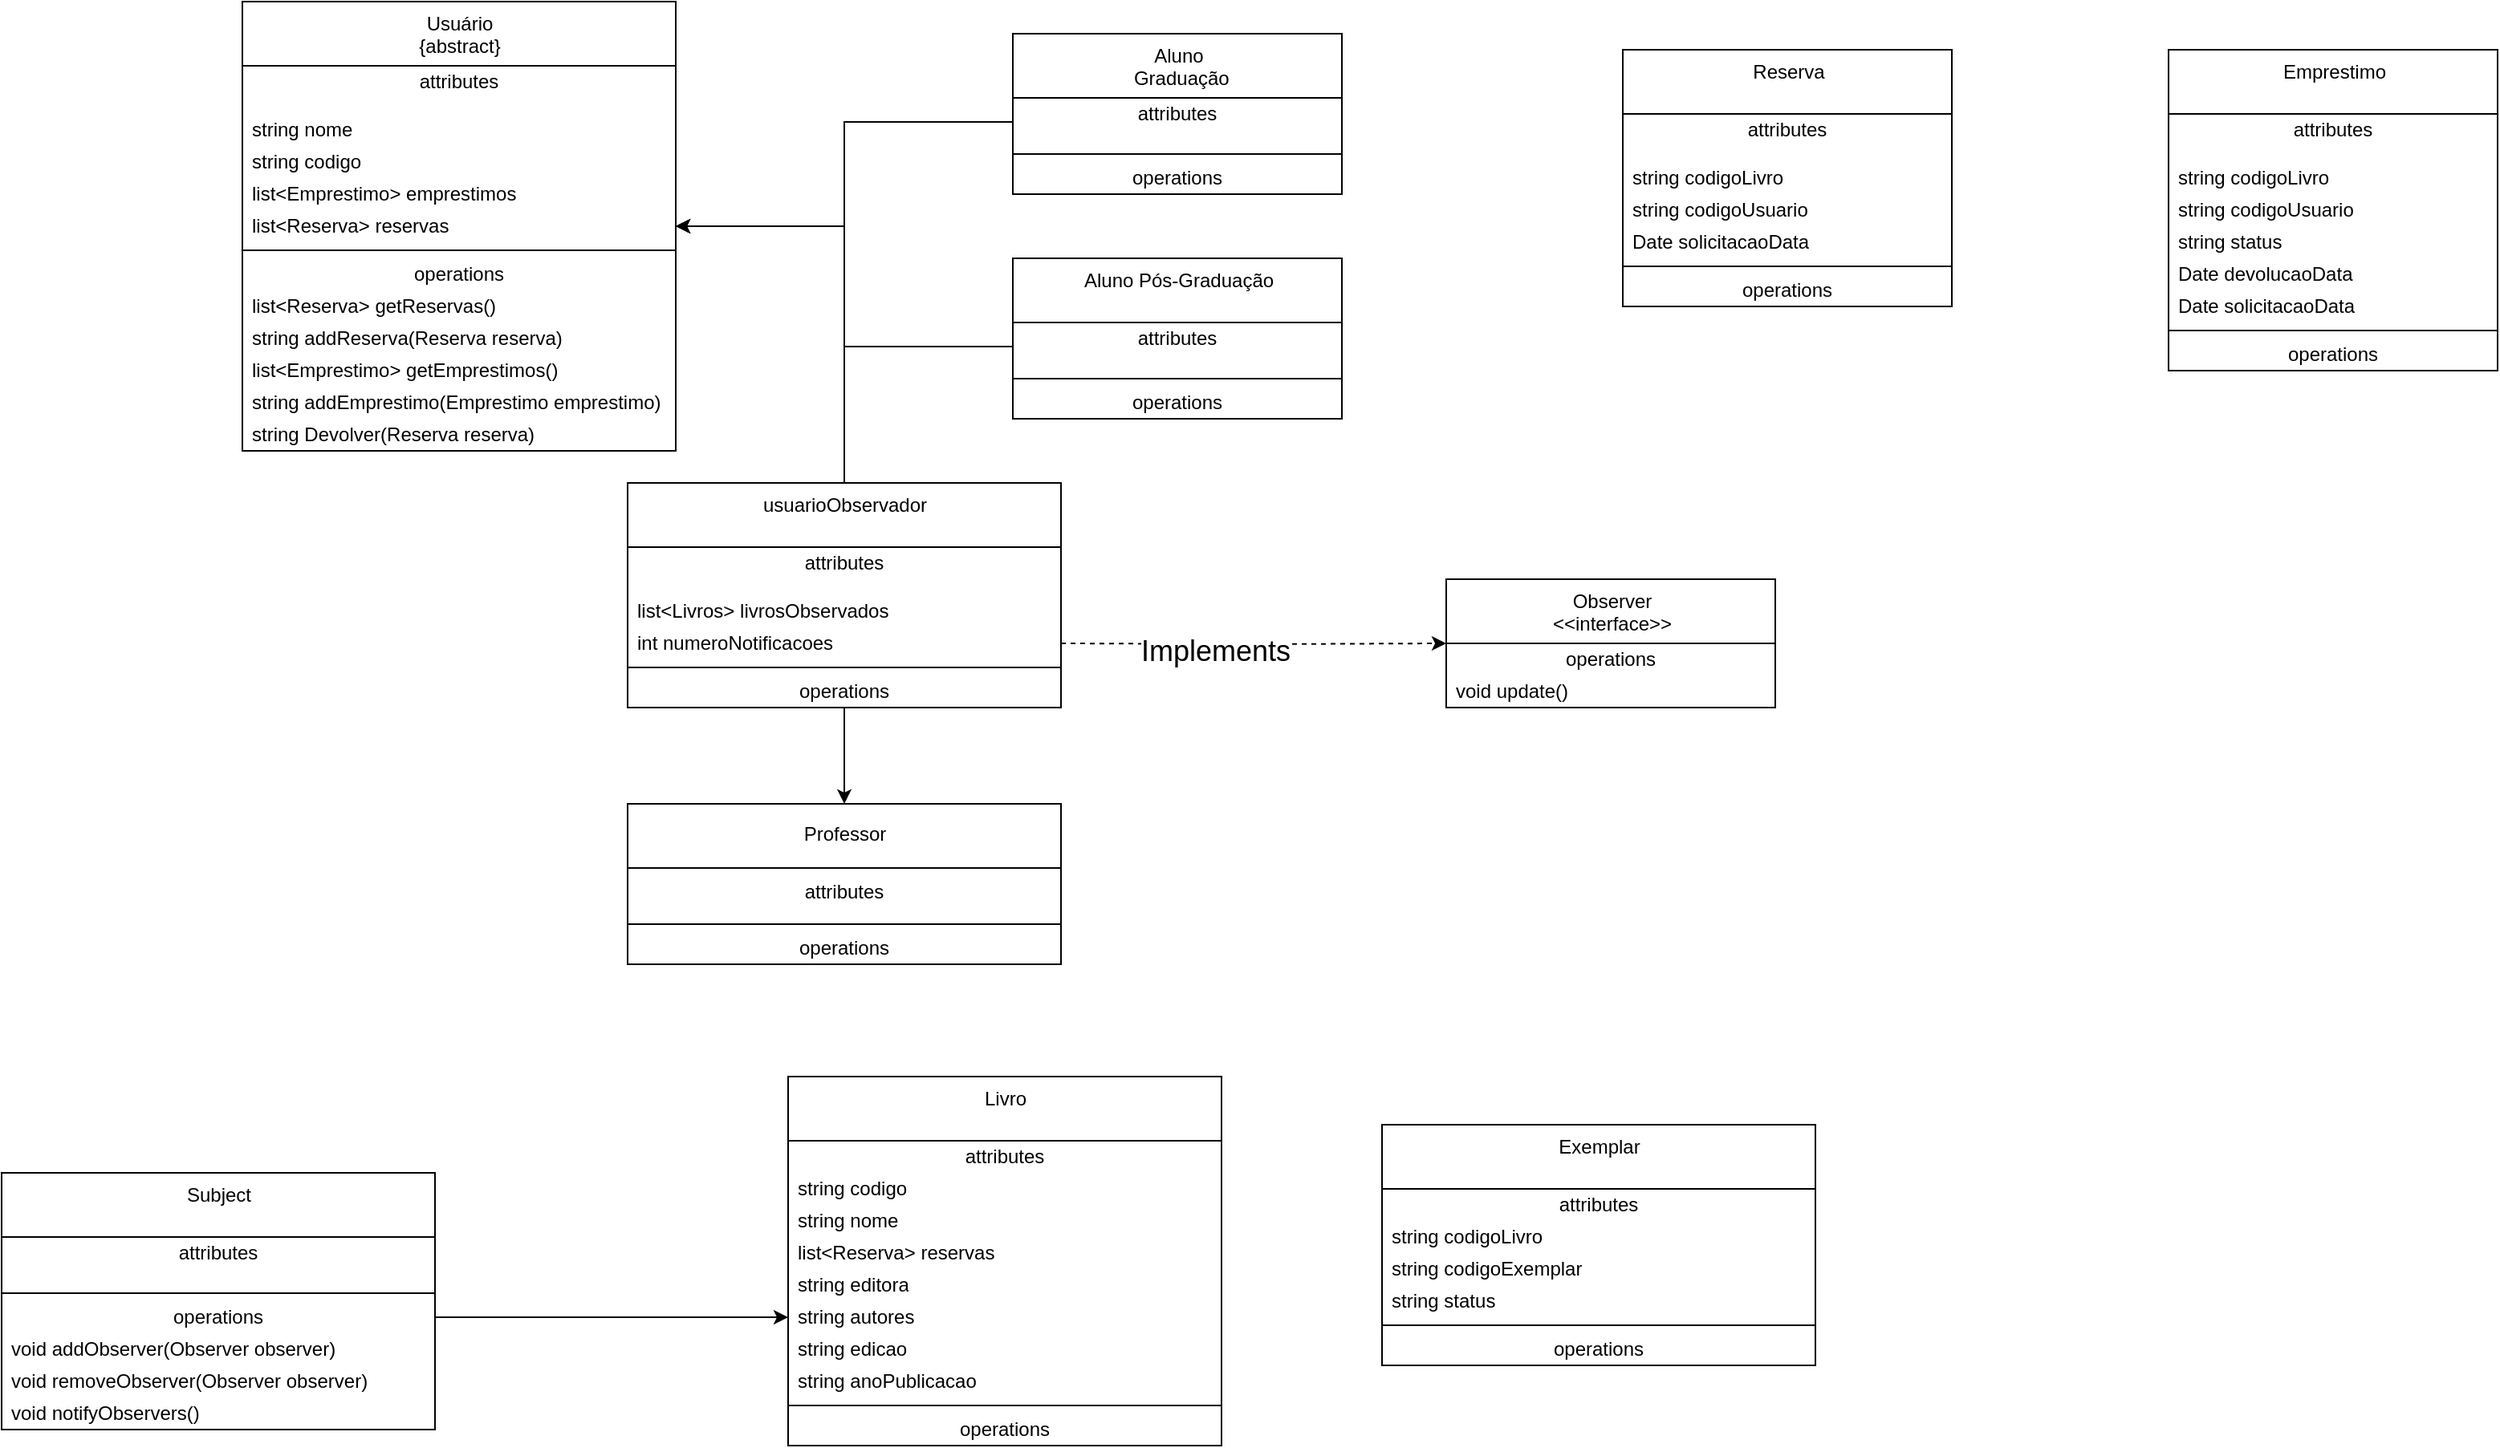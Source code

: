 <mxfile version="20.6.0" type="device"><diagram id="4k-TnC5SBQn-y1mcGVg1" name="Page-1"><mxGraphModel dx="2090" dy="607" grid="1" gridSize="10" guides="1" tooltips="1" connect="1" arrows="1" fold="1" page="1" pageScale="1" pageWidth="850" pageHeight="1100" math="0" shadow="0"><root><mxCell id="0"/><mxCell id="1" parent="0"/><mxCell id="8vR74GhuwaB9tkMfhuag-8" value="&lt;div&gt;Usuário&lt;/div&gt;&lt;div&gt;{abstract}&lt;br&gt;&lt;/div&gt;" style="swimlane;fontStyle=0;align=center;verticalAlign=top;childLayout=stackLayout;horizontal=1;startSize=40;horizontalStack=0;resizeParent=1;resizeParentMax=0;resizeLast=0;collapsible=0;marginBottom=0;html=1;swimlaneLine=1;strokeColor=default;fillColor=default;" parent="1" vertex="1"><mxGeometry x="100" y="80" width="270" height="280" as="geometry"/></mxCell><mxCell id="8vR74GhuwaB9tkMfhuag-9" value="&lt;div&gt;attributes&lt;/div&gt;&lt;div&gt;&lt;br&gt;&lt;/div&gt;&lt;div&gt;&lt;br&gt;&lt;/div&gt;&lt;div&gt;&lt;br&gt;&lt;/div&gt;&lt;div&gt;&lt;br&gt;&lt;/div&gt;" style="text;html=1;strokeColor=none;fillColor=none;align=center;verticalAlign=middle;spacingLeft=4;spacingRight=4;overflow=hidden;rotatable=0;points=[[0,0.5],[1,0.5]];portConstraint=eastwest;" parent="8vR74GhuwaB9tkMfhuag-8" vertex="1"><mxGeometry y="40" width="270" height="30" as="geometry"/></mxCell><mxCell id="8vR74GhuwaB9tkMfhuag-10" value="string nome" style="text;html=1;strokeColor=none;fillColor=none;align=left;verticalAlign=middle;spacingLeft=4;spacingRight=4;overflow=hidden;rotatable=0;points=[[0,0.5],[1,0.5]];portConstraint=eastwest;" parent="8vR74GhuwaB9tkMfhuag-8" vertex="1"><mxGeometry y="70" width="270" height="20" as="geometry"/></mxCell><mxCell id="8vR74GhuwaB9tkMfhuag-16" value="string codigo" style="text;html=1;strokeColor=none;fillColor=none;align=left;verticalAlign=middle;spacingLeft=4;spacingRight=4;overflow=hidden;rotatable=0;points=[[0,0.5],[1,0.5]];portConstraint=eastwest;" parent="8vR74GhuwaB9tkMfhuag-8" vertex="1"><mxGeometry y="90" width="270" height="20" as="geometry"/></mxCell><mxCell id="8vR74GhuwaB9tkMfhuag-17" value="list&amp;lt;Emprestimo&amp;gt; emprestimos" style="text;html=1;strokeColor=none;fillColor=none;align=left;verticalAlign=middle;spacingLeft=4;spacingRight=4;overflow=hidden;rotatable=0;points=[[0,0.5],[1,0.5]];portConstraint=eastwest;" parent="8vR74GhuwaB9tkMfhuag-8" vertex="1"><mxGeometry y="110" width="270" height="20" as="geometry"/></mxCell><mxCell id="8vR74GhuwaB9tkMfhuag-18" value="list&amp;lt;Reserva&amp;gt; reservas" style="text;html=1;strokeColor=none;fillColor=none;align=left;verticalAlign=middle;spacingLeft=4;spacingRight=4;overflow=hidden;rotatable=0;points=[[0,0.5],[1,0.5]];portConstraint=eastwest;" parent="8vR74GhuwaB9tkMfhuag-8" vertex="1"><mxGeometry y="130" width="270" height="20" as="geometry"/></mxCell><mxCell id="8vR74GhuwaB9tkMfhuag-13" value="" style="line;strokeWidth=1;fillColor=none;align=left;verticalAlign=middle;spacingTop=-1;spacingLeft=3;spacingRight=3;rotatable=0;labelPosition=right;points=[];portConstraint=eastwest;" parent="8vR74GhuwaB9tkMfhuag-8" vertex="1"><mxGeometry y="150" width="270" height="10" as="geometry"/></mxCell><mxCell id="8vR74GhuwaB9tkMfhuag-14" value="operations" style="text;html=1;strokeColor=none;fillColor=none;align=center;verticalAlign=middle;spacingLeft=4;spacingRight=4;overflow=hidden;rotatable=0;points=[[0,0.5],[1,0.5]];portConstraint=eastwest;" parent="8vR74GhuwaB9tkMfhuag-8" vertex="1"><mxGeometry y="160" width="270" height="20" as="geometry"/></mxCell><mxCell id="8vR74GhuwaB9tkMfhuag-15" value="list&amp;lt;Reserva&amp;gt; getReservas()" style="text;html=1;strokeColor=none;fillColor=none;align=left;verticalAlign=middle;spacingLeft=4;spacingRight=4;overflow=hidden;rotatable=0;points=[[0,0.5],[1,0.5]];portConstraint=eastwest;" parent="8vR74GhuwaB9tkMfhuag-8" vertex="1"><mxGeometry y="180" width="270" height="20" as="geometry"/></mxCell><mxCell id="8vR74GhuwaB9tkMfhuag-38" value="string addReserva(Reserva reserva)" style="text;html=1;strokeColor=none;fillColor=none;align=left;verticalAlign=middle;spacingLeft=4;spacingRight=4;overflow=hidden;rotatable=0;points=[[0,0.5],[1,0.5]];portConstraint=eastwest;" parent="8vR74GhuwaB9tkMfhuag-8" vertex="1"><mxGeometry y="200" width="270" height="20" as="geometry"/></mxCell><mxCell id="8vR74GhuwaB9tkMfhuag-19" value="list&amp;lt;Emprestimo&amp;gt; getEmprestimos()" style="text;html=1;strokeColor=none;fillColor=none;align=left;verticalAlign=middle;spacingLeft=4;spacingRight=4;overflow=hidden;rotatable=0;points=[[0,0.5],[1,0.5]];portConstraint=eastwest;" parent="8vR74GhuwaB9tkMfhuag-8" vertex="1"><mxGeometry y="220" width="270" height="20" as="geometry"/></mxCell><mxCell id="8vR74GhuwaB9tkMfhuag-39" value="string addEmprestimo(Emprestimo emprestimo)" style="text;html=1;strokeColor=none;fillColor=none;align=left;verticalAlign=middle;spacingLeft=4;spacingRight=4;overflow=hidden;rotatable=0;points=[[0,0.5],[1,0.5]];portConstraint=eastwest;" parent="8vR74GhuwaB9tkMfhuag-8" vertex="1"><mxGeometry y="240" width="270" height="20" as="geometry"/></mxCell><mxCell id="UI45EGb_hwssNd5SsNvu-1" value="string Devolver(Reserva reserva)" style="text;html=1;strokeColor=none;fillColor=none;align=left;verticalAlign=middle;spacingLeft=4;spacingRight=4;overflow=hidden;rotatable=0;points=[[0,0.5],[1,0.5]];portConstraint=eastwest;" vertex="1" parent="8vR74GhuwaB9tkMfhuag-8"><mxGeometry y="260" width="270" height="20" as="geometry"/></mxCell><mxCell id="8vR74GhuwaB9tkMfhuag-42" style="edgeStyle=orthogonalEdgeStyle;rounded=0;orthogonalLoop=1;jettySize=auto;html=1;entryX=1;entryY=0.5;entryDx=0;entryDy=0;exitX=0;exitY=0.5;exitDx=0;exitDy=0;" parent="1" source="8vR74GhuwaB9tkMfhuag-29" target="8vR74GhuwaB9tkMfhuag-18" edge="1"><mxGeometry relative="1" as="geometry"/></mxCell><mxCell id="8vR74GhuwaB9tkMfhuag-28" value="&lt;div&gt;Aluno&lt;br&gt;&lt;/div&gt;&amp;nbsp;Graduação" style="swimlane;fontStyle=0;align=center;verticalAlign=top;childLayout=stackLayout;horizontal=1;startSize=40;horizontalStack=0;resizeParent=1;resizeParentMax=0;resizeLast=0;collapsible=0;marginBottom=0;html=1;swimlaneLine=1;strokeColor=default;fillColor=default;" parent="1" vertex="1"><mxGeometry x="580" y="100" width="205" height="100" as="geometry"/></mxCell><mxCell id="8vR74GhuwaB9tkMfhuag-29" value="&lt;div&gt;attributes&lt;/div&gt;&lt;div&gt;&lt;br&gt;&lt;/div&gt;&lt;div&gt;&lt;br&gt;&lt;/div&gt;&lt;div&gt;&lt;br&gt;&lt;/div&gt;&lt;div&gt;&lt;br&gt;&lt;/div&gt;" style="text;html=1;strokeColor=none;fillColor=none;align=center;verticalAlign=middle;spacingLeft=4;spacingRight=4;overflow=hidden;rotatable=0;points=[[0,0.5],[1,0.5]];portConstraint=eastwest;" parent="8vR74GhuwaB9tkMfhuag-28" vertex="1"><mxGeometry y="40" width="205" height="30" as="geometry"/></mxCell><mxCell id="8vR74GhuwaB9tkMfhuag-34" value="" style="line;strokeWidth=1;fillColor=none;align=left;verticalAlign=middle;spacingTop=-1;spacingLeft=3;spacingRight=3;rotatable=0;labelPosition=right;points=[];portConstraint=eastwest;" parent="8vR74GhuwaB9tkMfhuag-28" vertex="1"><mxGeometry y="70" width="205" height="10" as="geometry"/></mxCell><mxCell id="8vR74GhuwaB9tkMfhuag-35" value="operations" style="text;html=1;strokeColor=none;fillColor=none;align=center;verticalAlign=middle;spacingLeft=4;spacingRight=4;overflow=hidden;rotatable=0;points=[[0,0.5],[1,0.5]];portConstraint=eastwest;" parent="8vR74GhuwaB9tkMfhuag-28" vertex="1"><mxGeometry y="80" width="205" height="20" as="geometry"/></mxCell><mxCell id="8vR74GhuwaB9tkMfhuag-60" style="edgeStyle=orthogonalEdgeStyle;rounded=0;orthogonalLoop=1;jettySize=auto;html=1;entryX=1;entryY=0.5;entryDx=0;entryDy=0;" parent="1" source="8vR74GhuwaB9tkMfhuag-43" target="8vR74GhuwaB9tkMfhuag-18" edge="1"><mxGeometry relative="1" as="geometry"/></mxCell><mxCell id="8vR74GhuwaB9tkMfhuag-94" style="edgeStyle=orthogonalEdgeStyle;rounded=0;orthogonalLoop=1;jettySize=auto;html=1;fontSize=18;" parent="1" source="8vR74GhuwaB9tkMfhuag-43" target="8vR74GhuwaB9tkMfhuag-88" edge="1"><mxGeometry relative="1" as="geometry"/></mxCell><mxCell id="8vR74GhuwaB9tkMfhuag-43" value="usuarioObservador" style="swimlane;fontStyle=0;align=center;verticalAlign=top;childLayout=stackLayout;horizontal=1;startSize=40;horizontalStack=0;resizeParent=1;resizeParentMax=0;resizeLast=0;collapsible=0;marginBottom=0;html=1;swimlaneLine=1;strokeColor=default;fillColor=default;" parent="1" vertex="1"><mxGeometry x="340" y="380" width="270" height="140" as="geometry"/></mxCell><mxCell id="8vR74GhuwaB9tkMfhuag-44" value="&lt;div&gt;attributes&lt;/div&gt;&lt;div&gt;&lt;br&gt;&lt;/div&gt;&lt;div&gt;&lt;br&gt;&lt;/div&gt;&lt;div&gt;&lt;br&gt;&lt;/div&gt;&lt;div&gt;&lt;br&gt;&lt;/div&gt;" style="text;html=1;strokeColor=none;fillColor=none;align=center;verticalAlign=middle;spacingLeft=4;spacingRight=4;overflow=hidden;rotatable=0;points=[[0,0.5],[1,0.5]];portConstraint=eastwest;" parent="8vR74GhuwaB9tkMfhuag-43" vertex="1"><mxGeometry y="40" width="270" height="30" as="geometry"/></mxCell><mxCell id="8vR74GhuwaB9tkMfhuag-47" value="list&amp;lt;Livros&amp;gt; livrosObservados" style="text;html=1;strokeColor=none;fillColor=none;align=left;verticalAlign=middle;spacingLeft=4;spacingRight=4;overflow=hidden;rotatable=0;points=[[0,0.5],[1,0.5]];portConstraint=eastwest;" parent="8vR74GhuwaB9tkMfhuag-43" vertex="1"><mxGeometry y="70" width="270" height="20" as="geometry"/></mxCell><mxCell id="8vR74GhuwaB9tkMfhuag-82" value="int numeroNotificacoes" style="text;html=1;strokeColor=none;fillColor=none;align=left;verticalAlign=middle;spacingLeft=4;spacingRight=4;overflow=hidden;rotatable=0;points=[[0,0.5],[1,0.5]];portConstraint=eastwest;" parent="8vR74GhuwaB9tkMfhuag-43" vertex="1"><mxGeometry y="90" width="270" height="20" as="geometry"/></mxCell><mxCell id="8vR74GhuwaB9tkMfhuag-49" value="" style="line;strokeWidth=1;fillColor=none;align=left;verticalAlign=middle;spacingTop=-1;spacingLeft=3;spacingRight=3;rotatable=0;labelPosition=right;points=[];portConstraint=eastwest;" parent="8vR74GhuwaB9tkMfhuag-43" vertex="1"><mxGeometry y="110" width="270" height="10" as="geometry"/></mxCell><mxCell id="8vR74GhuwaB9tkMfhuag-50" value="operations" style="text;html=1;strokeColor=none;fillColor=none;align=center;verticalAlign=middle;spacingLeft=4;spacingRight=4;overflow=hidden;rotatable=0;points=[[0,0.5],[1,0.5]];portConstraint=eastwest;" parent="8vR74GhuwaB9tkMfhuag-43" vertex="1"><mxGeometry y="120" width="270" height="20" as="geometry"/></mxCell><mxCell id="8vR74GhuwaB9tkMfhuag-55" value="Aluno Pós-Graduação" style="swimlane;fontStyle=0;align=center;verticalAlign=top;childLayout=stackLayout;horizontal=1;startSize=40;horizontalStack=0;resizeParent=1;resizeParentMax=0;resizeLast=0;collapsible=0;marginBottom=0;html=1;swimlaneLine=1;strokeColor=default;fillColor=default;" parent="1" vertex="1"><mxGeometry x="580" y="240" width="205" height="100" as="geometry"/></mxCell><mxCell id="8vR74GhuwaB9tkMfhuag-56" value="&lt;div&gt;attributes&lt;/div&gt;&lt;div&gt;&lt;br&gt;&lt;/div&gt;&lt;div&gt;&lt;br&gt;&lt;/div&gt;&lt;div&gt;&lt;br&gt;&lt;/div&gt;&lt;div&gt;&lt;br&gt;&lt;/div&gt;" style="text;html=1;strokeColor=none;fillColor=none;align=center;verticalAlign=middle;spacingLeft=4;spacingRight=4;overflow=hidden;rotatable=0;points=[[0,0.5],[1,0.5]];portConstraint=eastwest;" parent="8vR74GhuwaB9tkMfhuag-55" vertex="1"><mxGeometry y="40" width="205" height="30" as="geometry"/></mxCell><mxCell id="8vR74GhuwaB9tkMfhuag-57" value="" style="line;strokeWidth=1;fillColor=none;align=left;verticalAlign=middle;spacingTop=-1;spacingLeft=3;spacingRight=3;rotatable=0;labelPosition=right;points=[];portConstraint=eastwest;" parent="8vR74GhuwaB9tkMfhuag-55" vertex="1"><mxGeometry y="70" width="205" height="10" as="geometry"/></mxCell><mxCell id="8vR74GhuwaB9tkMfhuag-58" value="operations" style="text;html=1;strokeColor=none;fillColor=none;align=center;verticalAlign=middle;spacingLeft=4;spacingRight=4;overflow=hidden;rotatable=0;points=[[0,0.5],[1,0.5]];portConstraint=eastwest;" parent="8vR74GhuwaB9tkMfhuag-55" vertex="1"><mxGeometry y="80" width="205" height="20" as="geometry"/></mxCell><mxCell id="8vR74GhuwaB9tkMfhuag-59" style="edgeStyle=orthogonalEdgeStyle;rounded=0;orthogonalLoop=1;jettySize=auto;html=1;entryX=1;entryY=0.5;entryDx=0;entryDy=0;" parent="1" source="8vR74GhuwaB9tkMfhuag-56" target="8vR74GhuwaB9tkMfhuag-18" edge="1"><mxGeometry relative="1" as="geometry"/></mxCell><mxCell id="8vR74GhuwaB9tkMfhuag-77" style="edgeStyle=orthogonalEdgeStyle;rounded=0;orthogonalLoop=1;jettySize=auto;html=1;fontSize=18;dashed=1;entryX=0;entryY=0.5;entryDx=0;entryDy=0;" parent="1" target="8vR74GhuwaB9tkMfhuag-83" edge="1"><mxGeometry relative="1" as="geometry"><mxPoint x="610" y="480" as="sourcePoint"/><mxPoint x="860" y="480" as="targetPoint"/></mxGeometry></mxCell><mxCell id="8vR74GhuwaB9tkMfhuag-78" value="Implements" style="edgeLabel;html=1;align=center;verticalAlign=middle;resizable=0;points=[];fontSize=18;" parent="8vR74GhuwaB9tkMfhuag-77" vertex="1" connectable="0"><mxGeometry x="-0.201" y="-4" relative="1" as="geometry"><mxPoint as="offset"/></mxGeometry></mxCell><mxCell id="8vR74GhuwaB9tkMfhuag-83" value="&lt;div&gt;Observer&lt;/div&gt;&lt;div&gt;&amp;lt;&amp;lt;interface&amp;gt;&amp;gt;&lt;br&gt;&lt;/div&gt;" style="swimlane;fontStyle=0;align=center;verticalAlign=top;childLayout=stackLayout;horizontal=1;startSize=40;horizontalStack=0;resizeParent=1;resizeParentMax=0;resizeLast=0;collapsible=0;marginBottom=0;html=1;swimlaneLine=1;strokeColor=default;fillColor=default;" parent="1" vertex="1"><mxGeometry x="850" y="440" width="205" height="80" as="geometry"/></mxCell><mxCell id="8vR74GhuwaB9tkMfhuag-86" value="operations" style="text;html=1;strokeColor=none;fillColor=none;align=center;verticalAlign=middle;spacingLeft=4;spacingRight=4;overflow=hidden;rotatable=0;points=[[0,0.5],[1,0.5]];portConstraint=eastwest;" parent="8vR74GhuwaB9tkMfhuag-83" vertex="1"><mxGeometry y="40" width="205" height="20" as="geometry"/></mxCell><mxCell id="8vR74GhuwaB9tkMfhuag-72" value="void update()" style="text;html=1;strokeColor=none;fillColor=none;align=left;verticalAlign=middle;spacingLeft=4;spacingRight=4;overflow=hidden;rotatable=0;points=[[0,0.5],[1,0.5]];portConstraint=eastwest;" parent="8vR74GhuwaB9tkMfhuag-83" vertex="1"><mxGeometry y="60" width="205" height="20" as="geometry"/></mxCell><mxCell id="8vR74GhuwaB9tkMfhuag-88" value="&lt;font style=&quot;font-size: 12px;&quot;&gt;Professor&lt;/font&gt;" style="swimlane;fontStyle=0;align=center;verticalAlign=top;childLayout=stackLayout;horizontal=1;startSize=40;horizontalStack=0;resizeParent=1;resizeParentMax=0;resizeLast=0;collapsible=0;marginBottom=0;html=1;swimlaneLine=1;strokeColor=default;fillColor=default;fontSize=18;" parent="1" vertex="1"><mxGeometry x="340" y="580" width="270" height="100" as="geometry"/></mxCell><mxCell id="8vR74GhuwaB9tkMfhuag-89" value="&lt;div&gt;attributes&lt;/div&gt;" style="text;html=1;strokeColor=none;fillColor=none;align=center;verticalAlign=middle;spacingLeft=4;spacingRight=4;overflow=hidden;rotatable=0;points=[[0,0.5],[1,0.5]];portConstraint=eastwest;" parent="8vR74GhuwaB9tkMfhuag-88" vertex="1"><mxGeometry y="40" width="270" height="30" as="geometry"/></mxCell><mxCell id="8vR74GhuwaB9tkMfhuag-92" value="" style="line;strokeWidth=1;fillColor=none;align=left;verticalAlign=middle;spacingTop=-1;spacingLeft=3;spacingRight=3;rotatable=0;labelPosition=right;points=[];portConstraint=eastwest;" parent="8vR74GhuwaB9tkMfhuag-88" vertex="1"><mxGeometry y="70" width="270" height="10" as="geometry"/></mxCell><mxCell id="8vR74GhuwaB9tkMfhuag-93" value="operations" style="text;html=1;strokeColor=none;fillColor=none;align=center;verticalAlign=middle;spacingLeft=4;spacingRight=4;overflow=hidden;rotatable=0;points=[[0,0.5],[1,0.5]];portConstraint=eastwest;" parent="8vR74GhuwaB9tkMfhuag-88" vertex="1"><mxGeometry y="80" width="270" height="20" as="geometry"/></mxCell><mxCell id="8vR74GhuwaB9tkMfhuag-95" value="Subject" style="swimlane;fontStyle=0;align=center;verticalAlign=top;childLayout=stackLayout;horizontal=1;startSize=40;horizontalStack=0;resizeParent=1;resizeParentMax=0;resizeLast=0;collapsible=0;marginBottom=0;html=1;swimlaneLine=1;strokeColor=default;fillColor=default;" parent="1" vertex="1"><mxGeometry x="-50" y="810" width="270" height="160" as="geometry"/></mxCell><mxCell id="8vR74GhuwaB9tkMfhuag-96" value="&lt;div&gt;attributes&lt;/div&gt;&lt;div&gt;&lt;br&gt;&lt;/div&gt;&lt;div&gt;&lt;br&gt;&lt;/div&gt;&lt;div&gt;&lt;br&gt;&lt;/div&gt;&lt;div&gt;&lt;br&gt;&lt;/div&gt;" style="text;html=1;strokeColor=none;fillColor=none;align=center;verticalAlign=middle;spacingLeft=4;spacingRight=4;overflow=hidden;rotatable=0;points=[[0,0.5],[1,0.5]];portConstraint=eastwest;" parent="8vR74GhuwaB9tkMfhuag-95" vertex="1"><mxGeometry y="40" width="270" height="30" as="geometry"/></mxCell><mxCell id="8vR74GhuwaB9tkMfhuag-99" value="" style="line;strokeWidth=1;fillColor=none;align=left;verticalAlign=middle;spacingTop=-1;spacingLeft=3;spacingRight=3;rotatable=0;labelPosition=right;points=[];portConstraint=eastwest;" parent="8vR74GhuwaB9tkMfhuag-95" vertex="1"><mxGeometry y="70" width="270" height="10" as="geometry"/></mxCell><mxCell id="8vR74GhuwaB9tkMfhuag-100" value="operations" style="text;html=1;strokeColor=none;fillColor=none;align=center;verticalAlign=middle;spacingLeft=4;spacingRight=4;overflow=hidden;rotatable=0;points=[[0,0.5],[1,0.5]];portConstraint=eastwest;" parent="8vR74GhuwaB9tkMfhuag-95" vertex="1"><mxGeometry y="80" width="270" height="20" as="geometry"/></mxCell><mxCell id="8vR74GhuwaB9tkMfhuag-97" value="void addObserver(Observer observer)" style="text;html=1;strokeColor=none;fillColor=none;align=left;verticalAlign=middle;spacingLeft=4;spacingRight=4;overflow=hidden;rotatable=0;points=[[0,0.5],[1,0.5]];portConstraint=eastwest;" parent="8vR74GhuwaB9tkMfhuag-95" vertex="1"><mxGeometry y="100" width="270" height="20" as="geometry"/></mxCell><mxCell id="8vR74GhuwaB9tkMfhuag-101" value="void removeObserver(Observer observer)" style="text;html=1;strokeColor=none;fillColor=none;align=left;verticalAlign=middle;spacingLeft=4;spacingRight=4;overflow=hidden;rotatable=0;points=[[0,0.5],[1,0.5]];portConstraint=eastwest;" parent="8vR74GhuwaB9tkMfhuag-95" vertex="1"><mxGeometry y="120" width="270" height="20" as="geometry"/></mxCell><mxCell id="8vR74GhuwaB9tkMfhuag-102" value="void notifyObservers()" style="text;html=1;strokeColor=none;fillColor=none;align=left;verticalAlign=middle;spacingLeft=4;spacingRight=4;overflow=hidden;rotatable=0;points=[[0,0.5],[1,0.5]];portConstraint=eastwest;" parent="8vR74GhuwaB9tkMfhuag-95" vertex="1"><mxGeometry y="140" width="270" height="20" as="geometry"/></mxCell><mxCell id="8vR74GhuwaB9tkMfhuag-103" value="Livro" style="swimlane;fontStyle=0;align=center;verticalAlign=top;childLayout=stackLayout;horizontal=1;startSize=40;horizontalStack=0;resizeParent=1;resizeParentMax=0;resizeLast=0;collapsible=0;marginBottom=0;html=1;swimlaneLine=1;strokeColor=default;fillColor=default;" parent="1" vertex="1"><mxGeometry x="440" y="750" width="270" height="230" as="geometry"/></mxCell><mxCell id="8vR74GhuwaB9tkMfhuag-104" value="&lt;div&gt;attributes&lt;/div&gt;&lt;div&gt;&lt;br&gt;&lt;/div&gt;&lt;div&gt;&lt;br&gt;&lt;/div&gt;&lt;div&gt;&lt;br&gt;&lt;/div&gt;&lt;div&gt;&lt;br&gt;&lt;/div&gt;" style="text;html=1;strokeColor=none;fillColor=none;align=center;verticalAlign=middle;spacingLeft=4;spacingRight=4;overflow=hidden;rotatable=0;points=[[0,0.5],[1,0.5]];portConstraint=eastwest;" parent="8vR74GhuwaB9tkMfhuag-103" vertex="1"><mxGeometry y="40" width="270" height="20" as="geometry"/></mxCell><mxCell id="UI45EGb_hwssNd5SsNvu-12" value="string codigo" style="text;html=1;strokeColor=none;fillColor=none;align=left;verticalAlign=middle;spacingLeft=4;spacingRight=4;overflow=hidden;rotatable=0;points=[[0,0.5],[1,0.5]];portConstraint=eastwest;" vertex="1" parent="8vR74GhuwaB9tkMfhuag-103"><mxGeometry y="60" width="270" height="20" as="geometry"/></mxCell><mxCell id="UI45EGb_hwssNd5SsNvu-13" value="string nome" style="text;html=1;strokeColor=none;fillColor=none;align=left;verticalAlign=middle;spacingLeft=4;spacingRight=4;overflow=hidden;rotatable=0;points=[[0,0.5],[1,0.5]];portConstraint=eastwest;" vertex="1" parent="8vR74GhuwaB9tkMfhuag-103"><mxGeometry y="80" width="270" height="20" as="geometry"/></mxCell><mxCell id="UI45EGb_hwssNd5SsNvu-18" value="list&amp;lt;Reserva&amp;gt; reservas" style="text;html=1;strokeColor=none;fillColor=none;align=left;verticalAlign=middle;spacingLeft=4;spacingRight=4;overflow=hidden;rotatable=0;points=[[0,0.5],[1,0.5]];portConstraint=eastwest;" vertex="1" parent="8vR74GhuwaB9tkMfhuag-103"><mxGeometry y="100" width="270" height="20" as="geometry"/></mxCell><mxCell id="UI45EGb_hwssNd5SsNvu-17" value="string editora" style="text;html=1;strokeColor=none;fillColor=none;align=left;verticalAlign=middle;spacingLeft=4;spacingRight=4;overflow=hidden;rotatable=0;points=[[0,0.5],[1,0.5]];portConstraint=eastwest;" vertex="1" parent="8vR74GhuwaB9tkMfhuag-103"><mxGeometry y="120" width="270" height="20" as="geometry"/></mxCell><mxCell id="UI45EGb_hwssNd5SsNvu-14" value="string autores" style="text;html=1;strokeColor=none;fillColor=none;align=left;verticalAlign=middle;spacingLeft=4;spacingRight=4;overflow=hidden;rotatable=0;points=[[0,0.5],[1,0.5]];portConstraint=eastwest;" vertex="1" parent="8vR74GhuwaB9tkMfhuag-103"><mxGeometry y="140" width="270" height="20" as="geometry"/></mxCell><mxCell id="UI45EGb_hwssNd5SsNvu-16" value="string edicao" style="text;html=1;strokeColor=none;fillColor=none;align=left;verticalAlign=middle;spacingLeft=4;spacingRight=4;overflow=hidden;rotatable=0;points=[[0,0.5],[1,0.5]];portConstraint=eastwest;" vertex="1" parent="8vR74GhuwaB9tkMfhuag-103"><mxGeometry y="160" width="270" height="20" as="geometry"/></mxCell><mxCell id="UI45EGb_hwssNd5SsNvu-15" value="string anoPublicacao" style="text;html=1;strokeColor=none;fillColor=none;align=left;verticalAlign=middle;spacingLeft=4;spacingRight=4;overflow=hidden;rotatable=0;points=[[0,0.5],[1,0.5]];portConstraint=eastwest;" vertex="1" parent="8vR74GhuwaB9tkMfhuag-103"><mxGeometry y="180" width="270" height="20" as="geometry"/></mxCell><mxCell id="8vR74GhuwaB9tkMfhuag-105" value="" style="line;strokeWidth=1;fillColor=none;align=left;verticalAlign=middle;spacingTop=-1;spacingLeft=3;spacingRight=3;rotatable=0;labelPosition=right;points=[];portConstraint=eastwest;" parent="8vR74GhuwaB9tkMfhuag-103" vertex="1"><mxGeometry y="200" width="270" height="10" as="geometry"/></mxCell><mxCell id="8vR74GhuwaB9tkMfhuag-106" value="operations" style="text;html=1;strokeColor=none;fillColor=none;align=center;verticalAlign=middle;spacingLeft=4;spacingRight=4;overflow=hidden;rotatable=0;points=[[0,0.5],[1,0.5]];portConstraint=eastwest;" parent="8vR74GhuwaB9tkMfhuag-103" vertex="1"><mxGeometry y="210" width="270" height="20" as="geometry"/></mxCell><mxCell id="UI45EGb_hwssNd5SsNvu-20" style="edgeStyle=orthogonalEdgeStyle;rounded=0;orthogonalLoop=1;jettySize=auto;html=1;entryX=0;entryY=0.5;entryDx=0;entryDy=0;" edge="1" parent="1" source="8vR74GhuwaB9tkMfhuag-100" target="UI45EGb_hwssNd5SsNvu-14"><mxGeometry relative="1" as="geometry"/></mxCell><mxCell id="UI45EGb_hwssNd5SsNvu-21" value="Exemplar" style="swimlane;fontStyle=0;align=center;verticalAlign=top;childLayout=stackLayout;horizontal=1;startSize=40;horizontalStack=0;resizeParent=1;resizeParentMax=0;resizeLast=0;collapsible=0;marginBottom=0;html=1;swimlaneLine=1;strokeColor=default;fillColor=default;" vertex="1" parent="1"><mxGeometry x="810" y="780" width="270" height="150" as="geometry"/></mxCell><mxCell id="UI45EGb_hwssNd5SsNvu-22" value="&lt;div&gt;attributes&lt;/div&gt;&lt;div&gt;&lt;br&gt;&lt;/div&gt;&lt;div&gt;&lt;br&gt;&lt;/div&gt;&lt;div&gt;&lt;br&gt;&lt;/div&gt;&lt;div&gt;&lt;br&gt;&lt;/div&gt;" style="text;html=1;strokeColor=none;fillColor=none;align=center;verticalAlign=middle;spacingLeft=4;spacingRight=4;overflow=hidden;rotatable=0;points=[[0,0.5],[1,0.5]];portConstraint=eastwest;" vertex="1" parent="UI45EGb_hwssNd5SsNvu-21"><mxGeometry y="40" width="270" height="20" as="geometry"/></mxCell><mxCell id="UI45EGb_hwssNd5SsNvu-23" value="string codigoLivro" style="text;html=1;strokeColor=none;fillColor=none;align=left;verticalAlign=middle;spacingLeft=4;spacingRight=4;overflow=hidden;rotatable=0;points=[[0,0.5],[1,0.5]];portConstraint=eastwest;" vertex="1" parent="UI45EGb_hwssNd5SsNvu-21"><mxGeometry y="60" width="270" height="20" as="geometry"/></mxCell><mxCell id="UI45EGb_hwssNd5SsNvu-24" value="string codigoExemplar" style="text;html=1;strokeColor=none;fillColor=none;align=left;verticalAlign=middle;spacingLeft=4;spacingRight=4;overflow=hidden;rotatable=0;points=[[0,0.5],[1,0.5]];portConstraint=eastwest;" vertex="1" parent="UI45EGb_hwssNd5SsNvu-21"><mxGeometry y="80" width="270" height="20" as="geometry"/></mxCell><mxCell id="UI45EGb_hwssNd5SsNvu-25" value="string status" style="text;html=1;strokeColor=none;fillColor=none;align=left;verticalAlign=middle;spacingLeft=4;spacingRight=4;overflow=hidden;rotatable=0;points=[[0,0.5],[1,0.5]];portConstraint=eastwest;" vertex="1" parent="UI45EGb_hwssNd5SsNvu-21"><mxGeometry y="100" width="270" height="20" as="geometry"/></mxCell><mxCell id="UI45EGb_hwssNd5SsNvu-30" value="" style="line;strokeWidth=1;fillColor=none;align=left;verticalAlign=middle;spacingTop=-1;spacingLeft=3;spacingRight=3;rotatable=0;labelPosition=right;points=[];portConstraint=eastwest;" vertex="1" parent="UI45EGb_hwssNd5SsNvu-21"><mxGeometry y="120" width="270" height="10" as="geometry"/></mxCell><mxCell id="UI45EGb_hwssNd5SsNvu-31" value="operations" style="text;html=1;strokeColor=none;fillColor=none;align=center;verticalAlign=middle;spacingLeft=4;spacingRight=4;overflow=hidden;rotatable=0;points=[[0,0.5],[1,0.5]];portConstraint=eastwest;" vertex="1" parent="UI45EGb_hwssNd5SsNvu-21"><mxGeometry y="130" width="270" height="20" as="geometry"/></mxCell><mxCell id="UI45EGb_hwssNd5SsNvu-32" value="Reserva" style="swimlane;fontStyle=0;align=center;verticalAlign=top;childLayout=stackLayout;horizontal=1;startSize=40;horizontalStack=0;resizeParent=1;resizeParentMax=0;resizeLast=0;collapsible=0;marginBottom=0;html=1;swimlaneLine=1;strokeColor=default;fillColor=default;" vertex="1" parent="1"><mxGeometry x="960" y="110" width="205" height="160" as="geometry"/></mxCell><mxCell id="UI45EGb_hwssNd5SsNvu-33" value="&lt;div&gt;attributes&lt;/div&gt;&lt;div&gt;&lt;br&gt;&lt;/div&gt;&lt;div&gt;&lt;br&gt;&lt;/div&gt;&lt;div&gt;&lt;br&gt;&lt;/div&gt;&lt;div&gt;&lt;br&gt;&lt;/div&gt;" style="text;html=1;strokeColor=none;fillColor=none;align=center;verticalAlign=middle;spacingLeft=4;spacingRight=4;overflow=hidden;rotatable=0;points=[[0,0.5],[1,0.5]];portConstraint=eastwest;" vertex="1" parent="UI45EGb_hwssNd5SsNvu-32"><mxGeometry y="40" width="205" height="30" as="geometry"/></mxCell><mxCell id="UI45EGb_hwssNd5SsNvu-36" value="string codigoLivro" style="text;html=1;strokeColor=none;fillColor=none;align=left;verticalAlign=middle;spacingLeft=4;spacingRight=4;overflow=hidden;rotatable=0;points=[[0,0.5],[1,0.5]];portConstraint=eastwest;" vertex="1" parent="UI45EGb_hwssNd5SsNvu-32"><mxGeometry y="70" width="205" height="20" as="geometry"/></mxCell><mxCell id="UI45EGb_hwssNd5SsNvu-37" value="string codigoUsuario" style="text;html=1;strokeColor=none;fillColor=none;align=left;verticalAlign=middle;spacingLeft=4;spacingRight=4;overflow=hidden;rotatable=0;points=[[0,0.5],[1,0.5]];portConstraint=eastwest;" vertex="1" parent="UI45EGb_hwssNd5SsNvu-32"><mxGeometry y="90" width="205" height="20" as="geometry"/></mxCell><mxCell id="UI45EGb_hwssNd5SsNvu-38" value="Date solicitacaoData" style="text;html=1;strokeColor=none;fillColor=none;align=left;verticalAlign=middle;spacingLeft=4;spacingRight=4;overflow=hidden;rotatable=0;points=[[0,0.5],[1,0.5]];portConstraint=eastwest;" vertex="1" parent="UI45EGb_hwssNd5SsNvu-32"><mxGeometry y="110" width="205" height="20" as="geometry"/></mxCell><mxCell id="UI45EGb_hwssNd5SsNvu-34" value="" style="line;strokeWidth=1;fillColor=none;align=left;verticalAlign=middle;spacingTop=-1;spacingLeft=3;spacingRight=3;rotatable=0;labelPosition=right;points=[];portConstraint=eastwest;" vertex="1" parent="UI45EGb_hwssNd5SsNvu-32"><mxGeometry y="130" width="205" height="10" as="geometry"/></mxCell><mxCell id="UI45EGb_hwssNd5SsNvu-35" value="operations" style="text;html=1;strokeColor=none;fillColor=none;align=center;verticalAlign=middle;spacingLeft=4;spacingRight=4;overflow=hidden;rotatable=0;points=[[0,0.5],[1,0.5]];portConstraint=eastwest;" vertex="1" parent="UI45EGb_hwssNd5SsNvu-32"><mxGeometry y="140" width="205" height="20" as="geometry"/></mxCell><mxCell id="UI45EGb_hwssNd5SsNvu-39" value="Emprestimo" style="swimlane;fontStyle=0;align=center;verticalAlign=top;childLayout=stackLayout;horizontal=1;startSize=40;horizontalStack=0;resizeParent=1;resizeParentMax=0;resizeLast=0;collapsible=0;marginBottom=0;html=1;swimlaneLine=1;strokeColor=default;fillColor=default;" vertex="1" parent="1"><mxGeometry x="1300" y="110" width="205" height="200" as="geometry"/></mxCell><mxCell id="UI45EGb_hwssNd5SsNvu-40" value="&lt;div&gt;attributes&lt;/div&gt;&lt;div&gt;&lt;br&gt;&lt;/div&gt;&lt;div&gt;&lt;br&gt;&lt;/div&gt;&lt;div&gt;&lt;br&gt;&lt;/div&gt;&lt;div&gt;&lt;br&gt;&lt;/div&gt;" style="text;html=1;strokeColor=none;fillColor=none;align=center;verticalAlign=middle;spacingLeft=4;spacingRight=4;overflow=hidden;rotatable=0;points=[[0,0.5],[1,0.5]];portConstraint=eastwest;" vertex="1" parent="UI45EGb_hwssNd5SsNvu-39"><mxGeometry y="40" width="205" height="30" as="geometry"/></mxCell><mxCell id="UI45EGb_hwssNd5SsNvu-41" value="string codigoLivro" style="text;html=1;strokeColor=none;fillColor=none;align=left;verticalAlign=middle;spacingLeft=4;spacingRight=4;overflow=hidden;rotatable=0;points=[[0,0.5],[1,0.5]];portConstraint=eastwest;" vertex="1" parent="UI45EGb_hwssNd5SsNvu-39"><mxGeometry y="70" width="205" height="20" as="geometry"/></mxCell><mxCell id="UI45EGb_hwssNd5SsNvu-42" value="string codigoUsuario" style="text;html=1;strokeColor=none;fillColor=none;align=left;verticalAlign=middle;spacingLeft=4;spacingRight=4;overflow=hidden;rotatable=0;points=[[0,0.5],[1,0.5]];portConstraint=eastwest;" vertex="1" parent="UI45EGb_hwssNd5SsNvu-39"><mxGeometry y="90" width="205" height="20" as="geometry"/></mxCell><mxCell id="UI45EGb_hwssNd5SsNvu-47" value="string status" style="text;html=1;strokeColor=none;fillColor=none;align=left;verticalAlign=middle;spacingLeft=4;spacingRight=4;overflow=hidden;rotatable=0;points=[[0,0.5],[1,0.5]];portConstraint=eastwest;" vertex="1" parent="UI45EGb_hwssNd5SsNvu-39"><mxGeometry y="110" width="205" height="20" as="geometry"/></mxCell><mxCell id="UI45EGb_hwssNd5SsNvu-43" value="Date devolucaoData" style="text;html=1;strokeColor=none;fillColor=none;align=left;verticalAlign=middle;spacingLeft=4;spacingRight=4;overflow=hidden;rotatable=0;points=[[0,0.5],[1,0.5]];portConstraint=eastwest;" vertex="1" parent="UI45EGb_hwssNd5SsNvu-39"><mxGeometry y="130" width="205" height="20" as="geometry"/></mxCell><mxCell id="UI45EGb_hwssNd5SsNvu-46" value="Date solicitacaoData" style="text;html=1;strokeColor=none;fillColor=none;align=left;verticalAlign=middle;spacingLeft=4;spacingRight=4;overflow=hidden;rotatable=0;points=[[0,0.5],[1,0.5]];portConstraint=eastwest;" vertex="1" parent="UI45EGb_hwssNd5SsNvu-39"><mxGeometry y="150" width="205" height="20" as="geometry"/></mxCell><mxCell id="UI45EGb_hwssNd5SsNvu-44" value="" style="line;strokeWidth=1;fillColor=none;align=left;verticalAlign=middle;spacingTop=-1;spacingLeft=3;spacingRight=3;rotatable=0;labelPosition=right;points=[];portConstraint=eastwest;" vertex="1" parent="UI45EGb_hwssNd5SsNvu-39"><mxGeometry y="170" width="205" height="10" as="geometry"/></mxCell><mxCell id="UI45EGb_hwssNd5SsNvu-45" value="operations" style="text;html=1;strokeColor=none;fillColor=none;align=center;verticalAlign=middle;spacingLeft=4;spacingRight=4;overflow=hidden;rotatable=0;points=[[0,0.5],[1,0.5]];portConstraint=eastwest;" vertex="1" parent="UI45EGb_hwssNd5SsNvu-39"><mxGeometry y="180" width="205" height="20" as="geometry"/></mxCell></root></mxGraphModel></diagram></mxfile>